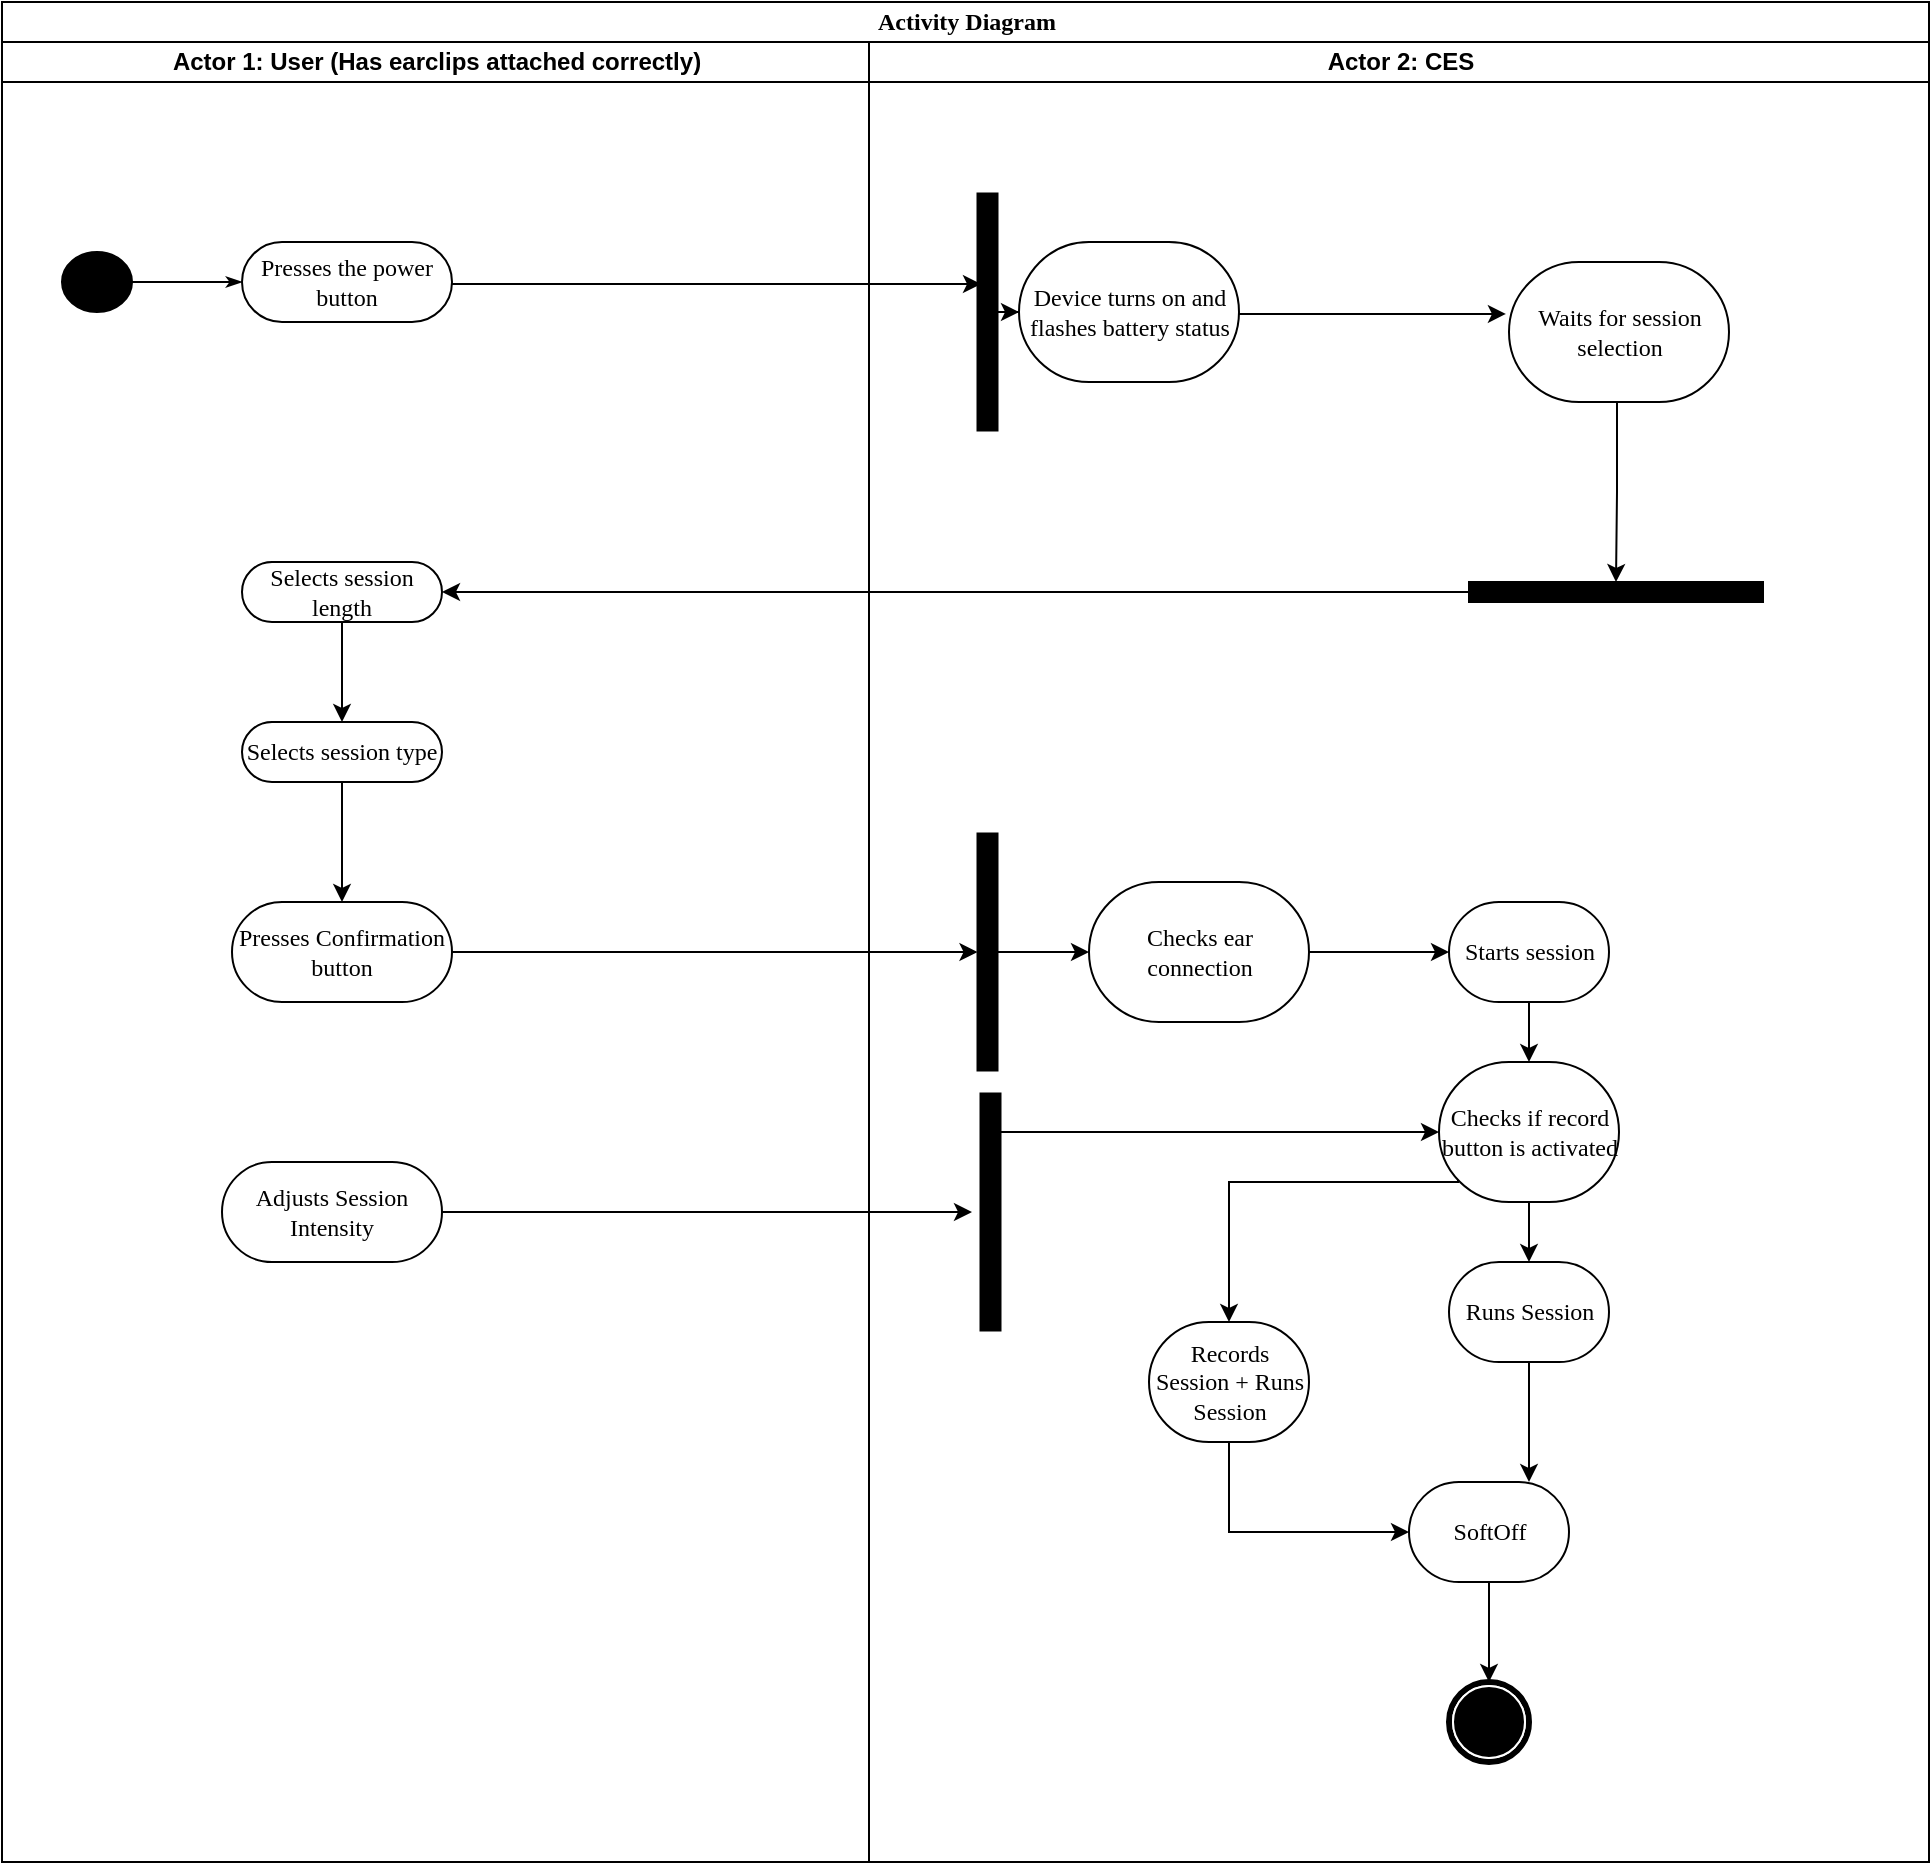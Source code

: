 <mxfile version="16.5.1" type="device"><diagram name="Page-1" id="0783ab3e-0a74-02c8-0abd-f7b4e66b4bec"><mxGraphModel dx="1422" dy="865" grid="1" gridSize="10" guides="1" tooltips="1" connect="1" arrows="1" fold="1" page="1" pageScale="1" pageWidth="850" pageHeight="1100" background="none" math="0" shadow="0"><root><mxCell id="0"/><mxCell id="1" parent="0"/><mxCell id="1c1d494c118603dd-1" value="Activity Diagram" style="swimlane;html=1;childLayout=stackLayout;startSize=20;rounded=0;shadow=0;comic=0;labelBackgroundColor=none;strokeWidth=1;fontFamily=Verdana;fontSize=12;align=center;" parent="1" vertex="1"><mxGeometry x="40" y="20" width="963.5" height="930" as="geometry"/></mxCell><mxCell id="1c1d494c118603dd-2" value="Actor 1: User (Has earclips attached correctly)" style="swimlane;html=1;startSize=20;" parent="1c1d494c118603dd-1" vertex="1"><mxGeometry y="20" width="433.5" height="910" as="geometry"/></mxCell><mxCell id="60571a20871a0731-4" value="" style="ellipse;whiteSpace=wrap;html=1;rounded=0;shadow=0;comic=0;labelBackgroundColor=none;strokeWidth=1;fillColor=#000000;fontFamily=Verdana;fontSize=12;align=center;" parent="1c1d494c118603dd-2" vertex="1"><mxGeometry x="30" y="105" width="35" height="30" as="geometry"/></mxCell><mxCell id="60571a20871a0731-8" value="Presses the power button" style="rounded=1;whiteSpace=wrap;html=1;shadow=0;comic=0;labelBackgroundColor=none;strokeWidth=1;fontFamily=Verdana;fontSize=12;align=center;arcSize=50;" parent="1c1d494c118603dd-2" vertex="1"><mxGeometry x="120" y="100" width="105" height="40" as="geometry"/></mxCell><mxCell id="1c1d494c118603dd-27" style="edgeStyle=orthogonalEdgeStyle;rounded=0;html=1;labelBackgroundColor=none;startArrow=none;startFill=0;startSize=5;endArrow=classicThin;endFill=1;endSize=5;jettySize=auto;orthogonalLoop=1;strokeWidth=1;fontFamily=Verdana;fontSize=12" parent="1c1d494c118603dd-2" source="60571a20871a0731-4" target="60571a20871a0731-8" edge="1"><mxGeometry relative="1" as="geometry"/></mxCell><mxCell id="CIs0qVmv3hoXDEY84a2L-22" style="edgeStyle=orthogonalEdgeStyle;rounded=0;orthogonalLoop=1;jettySize=auto;html=1;" parent="1c1d494c118603dd-2" source="dto0Ky4IMlLXQMv78cq8-14" target="CIs0qVmv3hoXDEY84a2L-20" edge="1"><mxGeometry relative="1" as="geometry"/></mxCell><mxCell id="dto0Ky4IMlLXQMv78cq8-14" value="Selects session length" style="rounded=1;whiteSpace=wrap;html=1;shadow=0;comic=0;labelBackgroundColor=none;strokeWidth=1;fontFamily=Verdana;fontSize=12;align=center;arcSize=50;" parent="1c1d494c118603dd-2" vertex="1"><mxGeometry x="120" y="260" width="100" height="30" as="geometry"/></mxCell><mxCell id="CIs0qVmv3hoXDEY84a2L-19" value="Presses Confirmation button" style="rounded=1;whiteSpace=wrap;html=1;shadow=0;comic=0;labelBackgroundColor=none;strokeWidth=1;fontFamily=Verdana;fontSize=12;align=center;arcSize=50;" parent="1c1d494c118603dd-2" vertex="1"><mxGeometry x="115" y="430" width="110" height="50" as="geometry"/></mxCell><mxCell id="CIs0qVmv3hoXDEY84a2L-23" style="edgeStyle=orthogonalEdgeStyle;rounded=0;orthogonalLoop=1;jettySize=auto;html=1;" parent="1c1d494c118603dd-2" source="CIs0qVmv3hoXDEY84a2L-20" target="CIs0qVmv3hoXDEY84a2L-19" edge="1"><mxGeometry relative="1" as="geometry"/></mxCell><mxCell id="CIs0qVmv3hoXDEY84a2L-20" value="Selects session type" style="rounded=1;whiteSpace=wrap;html=1;shadow=0;comic=0;labelBackgroundColor=none;strokeWidth=1;fontFamily=Verdana;fontSize=12;align=center;arcSize=50;" parent="1c1d494c118603dd-2" vertex="1"><mxGeometry x="120" y="340" width="100" height="30" as="geometry"/></mxCell><mxCell id="__-8hZpYcHDvXQneb7kJ-1" value="Adjusts Session Intensity" style="rounded=1;whiteSpace=wrap;html=1;shadow=0;comic=0;labelBackgroundColor=none;strokeWidth=1;fontFamily=Verdana;fontSize=12;align=center;arcSize=50;" parent="1c1d494c118603dd-2" vertex="1"><mxGeometry x="110" y="560" width="110" height="50" as="geometry"/></mxCell><mxCell id="__-8hZpYcHDvXQneb7kJ-5" value="" style="whiteSpace=wrap;html=1;rounded=0;shadow=0;comic=0;labelBackgroundColor=none;strokeWidth=1;fillColor=#000000;fontFamily=Verdana;fontSize=12;align=center;rotation=-90;" parent="1c1d494c118603dd-2" vertex="1"><mxGeometry x="435" y="580" width="118.5" height="10" as="geometry"/></mxCell><mxCell id="__-8hZpYcHDvXQneb7kJ-6" style="edgeStyle=orthogonalEdgeStyle;rounded=0;orthogonalLoop=1;jettySize=auto;html=1;" parent="1c1d494c118603dd-2" source="__-8hZpYcHDvXQneb7kJ-1" edge="1"><mxGeometry relative="1" as="geometry"><mxPoint x="485" y="585" as="targetPoint"/></mxGeometry></mxCell><mxCell id="dto0Ky4IMlLXQMv78cq8-48" style="edgeStyle=orthogonalEdgeStyle;rounded=0;orthogonalLoop=1;jettySize=auto;html=1;entryX=0.618;entryY=0.175;entryDx=0;entryDy=0;entryPerimeter=0;" parent="1c1d494c118603dd-1" source="60571a20871a0731-8" target="60571a20871a0731-3" edge="1"><mxGeometry relative="1" as="geometry"><Array as="points"><mxPoint x="260" y="141"/><mxPoint x="260" y="141"/></Array></mxGeometry></mxCell><mxCell id="CIs0qVmv3hoXDEY84a2L-9" style="edgeStyle=orthogonalEdgeStyle;rounded=0;orthogonalLoop=1;jettySize=auto;html=1;entryX=1;entryY=0.5;entryDx=0;entryDy=0;" parent="1c1d494c118603dd-1" source="1c1d494c118603dd-12" target="dto0Ky4IMlLXQMv78cq8-14" edge="1"><mxGeometry relative="1" as="geometry"/></mxCell><mxCell id="1c1d494c118603dd-3" value="Actor 2: CES" style="swimlane;html=1;startSize=20;" parent="1c1d494c118603dd-1" vertex="1"><mxGeometry x="433.5" y="20" width="530" height="910" as="geometry"/></mxCell><mxCell id="dto0Ky4IMlLXQMv78cq8-33" style="edgeStyle=orthogonalEdgeStyle;rounded=0;orthogonalLoop=1;jettySize=auto;html=1;" parent="1c1d494c118603dd-3" source="60571a20871a0731-3" target="dto0Ky4IMlLXQMv78cq8-19" edge="1"><mxGeometry relative="1" as="geometry"/></mxCell><mxCell id="60571a20871a0731-3" value="" style="whiteSpace=wrap;html=1;rounded=0;shadow=0;comic=0;labelBackgroundColor=none;strokeWidth=1;fillColor=#000000;fontFamily=Verdana;fontSize=12;align=center;rotation=-90;" parent="1c1d494c118603dd-3" vertex="1"><mxGeometry y="130" width="118.5" height="10" as="geometry"/></mxCell><mxCell id="1c1d494c118603dd-12" value="" style="whiteSpace=wrap;html=1;rounded=0;shadow=0;comic=0;labelBackgroundColor=none;strokeWidth=1;fillColor=#000000;fontFamily=Verdana;fontSize=12;align=center;rotation=0;" parent="1c1d494c118603dd-3" vertex="1"><mxGeometry x="300" y="270" width="147" height="10" as="geometry"/></mxCell><mxCell id="CIs0qVmv3hoXDEY84a2L-7" style="edgeStyle=orthogonalEdgeStyle;rounded=0;orthogonalLoop=1;jettySize=auto;html=1;entryX=-0.014;entryY=0.371;entryDx=0;entryDy=0;entryPerimeter=0;" parent="1c1d494c118603dd-3" source="dto0Ky4IMlLXQMv78cq8-19" target="CIs0qVmv3hoXDEY84a2L-5" edge="1"><mxGeometry relative="1" as="geometry"><Array as="points"><mxPoint x="220" y="136"/><mxPoint x="220" y="136"/></Array></mxGeometry></mxCell><mxCell id="dto0Ky4IMlLXQMv78cq8-19" value="Device turns on and flashes battery status" style="rounded=1;whiteSpace=wrap;html=1;shadow=0;comic=0;labelBackgroundColor=none;strokeWidth=1;fontFamily=Verdana;fontSize=12;align=center;arcSize=50;" parent="1c1d494c118603dd-3" vertex="1"><mxGeometry x="75" y="100" width="110" height="70" as="geometry"/></mxCell><mxCell id="dto0Ky4IMlLXQMv78cq8-45" style="edgeStyle=orthogonalEdgeStyle;rounded=0;orthogonalLoop=1;jettySize=auto;html=1;" parent="1c1d494c118603dd-3" source="dto0Ky4IMlLXQMv78cq8-43" target="dto0Ky4IMlLXQMv78cq8-42" edge="1"><mxGeometry relative="1" as="geometry"/></mxCell><mxCell id="dto0Ky4IMlLXQMv78cq8-43" value="Starts session" style="rounded=1;whiteSpace=wrap;html=1;shadow=0;comic=0;labelBackgroundColor=none;strokeWidth=1;fontFamily=Verdana;fontSize=12;align=center;arcSize=50;" parent="1c1d494c118603dd-3" vertex="1"><mxGeometry x="290" y="430" width="80" height="50" as="geometry"/></mxCell><mxCell id="dto0Ky4IMlLXQMv78cq8-46" style="edgeStyle=orthogonalEdgeStyle;rounded=0;orthogonalLoop=1;jettySize=auto;html=1;" parent="1c1d494c118603dd-3" source="dto0Ky4IMlLXQMv78cq8-42" target="dto0Ky4IMlLXQMv78cq8-41" edge="1"><mxGeometry relative="1" as="geometry"/></mxCell><mxCell id="MOXIq1zR7_XlhcE3mXdo-1" style="edgeStyle=orthogonalEdgeStyle;rounded=0;orthogonalLoop=1;jettySize=auto;html=1;exitX=0.106;exitY=0.814;exitDx=0;exitDy=0;exitPerimeter=0;" edge="1" parent="1c1d494c118603dd-3" source="dto0Ky4IMlLXQMv78cq8-42" target="CIs0qVmv3hoXDEY84a2L-28"><mxGeometry relative="1" as="geometry"><Array as="points"><mxPoint x="295" y="570"/><mxPoint x="180" y="570"/></Array></mxGeometry></mxCell><mxCell id="dto0Ky4IMlLXQMv78cq8-42" value="Checks if record button is activated" style="rounded=1;whiteSpace=wrap;html=1;shadow=0;comic=0;labelBackgroundColor=none;strokeWidth=1;fontFamily=Verdana;fontSize=12;align=center;arcSize=50;" parent="1c1d494c118603dd-3" vertex="1"><mxGeometry x="285" y="510" width="90" height="70" as="geometry"/></mxCell><mxCell id="CIs0qVmv3hoXDEY84a2L-32" style="edgeStyle=orthogonalEdgeStyle;rounded=0;orthogonalLoop=1;jettySize=auto;html=1;entryX=0.75;entryY=0;entryDx=0;entryDy=0;" parent="1c1d494c118603dd-3" source="dto0Ky4IMlLXQMv78cq8-41" target="CIs0qVmv3hoXDEY84a2L-30" edge="1"><mxGeometry relative="1" as="geometry"/></mxCell><mxCell id="dto0Ky4IMlLXQMv78cq8-41" value="Runs Session" style="rounded=1;whiteSpace=wrap;html=1;shadow=0;comic=0;labelBackgroundColor=none;strokeWidth=1;fontFamily=Verdana;fontSize=12;align=center;arcSize=50;" parent="1c1d494c118603dd-3" vertex="1"><mxGeometry x="290" y="610" width="80" height="50" as="geometry"/></mxCell><mxCell id="dto0Ky4IMlLXQMv78cq8-49" style="edgeStyle=orthogonalEdgeStyle;rounded=0;orthogonalLoop=1;jettySize=auto;html=1;exitX=0.5;exitY=1;exitDx=0;exitDy=0;entryX=0.5;entryY=0;entryDx=0;entryDy=0;" parent="1c1d494c118603dd-3" source="60571a20871a0731-3" target="60571a20871a0731-3" edge="1"><mxGeometry relative="1" as="geometry"/></mxCell><mxCell id="CIs0qVmv3hoXDEY84a2L-6" style="edgeStyle=orthogonalEdgeStyle;rounded=0;orthogonalLoop=1;jettySize=auto;html=1;entryX=0.5;entryY=0;entryDx=0;entryDy=0;" parent="1c1d494c118603dd-3" source="CIs0qVmv3hoXDEY84a2L-5" target="1c1d494c118603dd-12" edge="1"><mxGeometry relative="1" as="geometry"><Array as="points"><mxPoint x="374" y="225"/><mxPoint x="374" y="225"/></Array></mxGeometry></mxCell><mxCell id="CIs0qVmv3hoXDEY84a2L-5" value="Waits for session selection" style="rounded=1;whiteSpace=wrap;html=1;shadow=0;comic=0;labelBackgroundColor=none;strokeWidth=1;fontFamily=Verdana;fontSize=12;align=center;arcSize=50;" parent="1c1d494c118603dd-3" vertex="1"><mxGeometry x="320" y="110" width="110" height="70" as="geometry"/></mxCell><mxCell id="CIs0qVmv3hoXDEY84a2L-15" style="edgeStyle=orthogonalEdgeStyle;rounded=0;orthogonalLoop=1;jettySize=auto;html=1;entryX=0;entryY=0.5;entryDx=0;entryDy=0;" parent="1c1d494c118603dd-3" source="CIs0qVmv3hoXDEY84a2L-8" edge="1"><mxGeometry relative="1" as="geometry"><mxPoint x="110" y="455" as="targetPoint"/></mxGeometry></mxCell><mxCell id="CIs0qVmv3hoXDEY84a2L-8" value="" style="whiteSpace=wrap;html=1;rounded=0;shadow=0;comic=0;labelBackgroundColor=none;strokeWidth=1;fillColor=#000000;fontFamily=Verdana;fontSize=12;align=center;rotation=-90;" parent="1c1d494c118603dd-3" vertex="1"><mxGeometry y="450" width="118.5" height="10" as="geometry"/></mxCell><mxCell id="CIs0qVmv3hoXDEY84a2L-35" style="edgeStyle=orthogonalEdgeStyle;rounded=0;orthogonalLoop=1;jettySize=auto;html=1;entryX=0;entryY=0.5;entryDx=0;entryDy=0;" parent="1c1d494c118603dd-3" source="CIs0qVmv3hoXDEY84a2L-16" target="dto0Ky4IMlLXQMv78cq8-43" edge="1"><mxGeometry relative="1" as="geometry"/></mxCell><mxCell id="CIs0qVmv3hoXDEY84a2L-16" value="Checks ear connection" style="rounded=1;whiteSpace=wrap;html=1;shadow=0;comic=0;labelBackgroundColor=none;strokeWidth=1;fontFamily=Verdana;fontSize=12;align=center;arcSize=50;" parent="1c1d494c118603dd-3" vertex="1"><mxGeometry x="110" y="420" width="110" height="70" as="geometry"/></mxCell><mxCell id="CIs0qVmv3hoXDEY84a2L-31" style="edgeStyle=orthogonalEdgeStyle;rounded=0;orthogonalLoop=1;jettySize=auto;html=1;entryX=0;entryY=0.5;entryDx=0;entryDy=0;" parent="1c1d494c118603dd-3" source="CIs0qVmv3hoXDEY84a2L-28" target="CIs0qVmv3hoXDEY84a2L-30" edge="1"><mxGeometry relative="1" as="geometry"><Array as="points"><mxPoint x="180" y="745"/></Array></mxGeometry></mxCell><mxCell id="CIs0qVmv3hoXDEY84a2L-28" value="Records Session + Runs Session" style="rounded=1;whiteSpace=wrap;html=1;shadow=0;comic=0;labelBackgroundColor=none;strokeWidth=1;fontFamily=Verdana;fontSize=12;align=center;arcSize=50;" parent="1c1d494c118603dd-3" vertex="1"><mxGeometry x="140" y="640" width="80" height="60" as="geometry"/></mxCell><mxCell id="CIs0qVmv3hoXDEY84a2L-29" value="" style="shape=mxgraph.bpmn.shape;html=1;verticalLabelPosition=bottom;labelBackgroundColor=#ffffff;verticalAlign=top;perimeter=ellipsePerimeter;outline=end;symbol=terminate;rounded=0;shadow=0;comic=0;strokeWidth=1;fontFamily=Verdana;fontSize=12;align=center;" parent="1c1d494c118603dd-3" vertex="1"><mxGeometry x="290" y="820" width="40" height="40" as="geometry"/></mxCell><mxCell id="CIs0qVmv3hoXDEY84a2L-34" style="edgeStyle=orthogonalEdgeStyle;rounded=0;orthogonalLoop=1;jettySize=auto;html=1;entryX=0.5;entryY=0;entryDx=0;entryDy=0;" parent="1c1d494c118603dd-3" source="CIs0qVmv3hoXDEY84a2L-30" target="CIs0qVmv3hoXDEY84a2L-29" edge="1"><mxGeometry relative="1" as="geometry"/></mxCell><mxCell id="CIs0qVmv3hoXDEY84a2L-30" value="SoftOff" style="rounded=1;whiteSpace=wrap;html=1;shadow=0;comic=0;labelBackgroundColor=none;strokeWidth=1;fontFamily=Verdana;fontSize=12;align=center;arcSize=50;" parent="1c1d494c118603dd-3" vertex="1"><mxGeometry x="270" y="720" width="80" height="50" as="geometry"/></mxCell><mxCell id="CIs0qVmv3hoXDEY84a2L-25" style="edgeStyle=orthogonalEdgeStyle;rounded=0;orthogonalLoop=1;jettySize=auto;html=1;entryX=0.5;entryY=0;entryDx=0;entryDy=0;" parent="1c1d494c118603dd-1" source="CIs0qVmv3hoXDEY84a2L-19" target="CIs0qVmv3hoXDEY84a2L-8" edge="1"><mxGeometry relative="1" as="geometry"><mxPoint x="360" y="475" as="targetPoint"/></mxGeometry></mxCell><mxCell id="__-8hZpYcHDvXQneb7kJ-7" style="edgeStyle=orthogonalEdgeStyle;rounded=0;orthogonalLoop=1;jettySize=auto;html=1;entryX=0;entryY=0.5;entryDx=0;entryDy=0;" parent="1c1d494c118603dd-1" source="__-8hZpYcHDvXQneb7kJ-5" target="dto0Ky4IMlLXQMv78cq8-42" edge="1"><mxGeometry relative="1" as="geometry"><Array as="points"><mxPoint x="494" y="565"/></Array></mxGeometry></mxCell></root></mxGraphModel></diagram></mxfile>